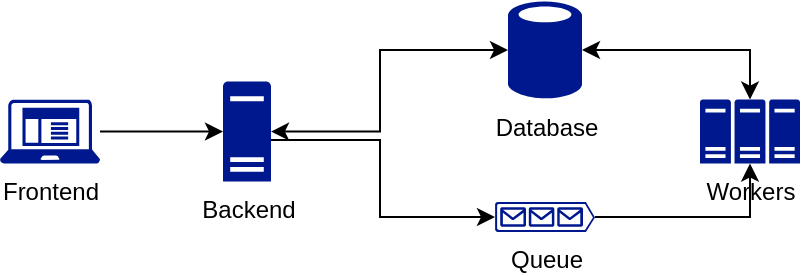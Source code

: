 <mxfile version="21.1.0" type="device">
  <diagram name="Page-1" id="wSMBtfDH9EzOHpZl5nA9">
    <mxGraphModel dx="1021" dy="553" grid="1" gridSize="10" guides="1" tooltips="1" connect="1" arrows="1" fold="1" page="1" pageScale="1" pageWidth="850" pageHeight="1100" math="0" shadow="0">
      <root>
        <mxCell id="0" />
        <mxCell id="1" parent="0" />
        <mxCell id="ppqS9pN-824ywAwCMCm7-34" value="" style="edgeStyle=orthogonalEdgeStyle;rounded=0;orthogonalLoop=1;jettySize=auto;html=1;" edge="1" parent="1" source="ppqS9pN-824ywAwCMCm7-13" target="ppqS9pN-824ywAwCMCm7-23">
          <mxGeometry relative="1" as="geometry" />
        </mxCell>
        <mxCell id="ppqS9pN-824ywAwCMCm7-13" value="Frontend" style="sketch=0;aspect=fixed;pointerEvents=1;shadow=0;dashed=0;html=1;strokeColor=none;labelPosition=center;verticalLabelPosition=bottom;verticalAlign=top;align=center;fillColor=#00188D;shape=mxgraph.mscae.enterprise.client_application" vertex="1" parent="1">
          <mxGeometry x="50" y="49.778" width="50" height="32" as="geometry" />
        </mxCell>
        <mxCell id="ppqS9pN-824ywAwCMCm7-31" value="" style="edgeStyle=orthogonalEdgeStyle;rounded=0;orthogonalLoop=1;jettySize=auto;html=1;" edge="1" parent="1" source="ppqS9pN-824ywAwCMCm7-16" target="ppqS9pN-824ywAwCMCm7-22">
          <mxGeometry relative="1" as="geometry" />
        </mxCell>
        <mxCell id="ppqS9pN-824ywAwCMCm7-16" value="Queue" style="sketch=0;aspect=fixed;pointerEvents=1;shadow=0;dashed=0;html=1;strokeColor=none;labelPosition=center;verticalLabelPosition=bottom;verticalAlign=top;align=center;fillColor=#00188D;shape=mxgraph.azure.queue_generic" vertex="1" parent="1">
          <mxGeometry x="297.5" y="101" width="50" height="15" as="geometry" />
        </mxCell>
        <mxCell id="ppqS9pN-824ywAwCMCm7-30" value="" style="edgeStyle=orthogonalEdgeStyle;rounded=0;orthogonalLoop=1;jettySize=auto;html=1;startArrow=classic;startFill=1;" edge="1" parent="1" source="ppqS9pN-824ywAwCMCm7-20" target="ppqS9pN-824ywAwCMCm7-22">
          <mxGeometry relative="1" as="geometry">
            <Array as="points">
              <mxPoint x="425" y="25" />
            </Array>
          </mxGeometry>
        </mxCell>
        <mxCell id="ppqS9pN-824ywAwCMCm7-20" value="Database" style="sketch=0;aspect=fixed;pointerEvents=1;shadow=0;dashed=0;html=1;strokeColor=none;labelPosition=center;verticalLabelPosition=bottom;verticalAlign=top;align=center;fillColor=#00188D;shape=mxgraph.mscae.enterprise.database_generic" vertex="1" parent="1">
          <mxGeometry x="304" width="37" height="50" as="geometry" />
        </mxCell>
        <mxCell id="ppqS9pN-824ywAwCMCm7-22" value="Workers" style="sketch=0;aspect=fixed;pointerEvents=1;shadow=0;dashed=0;html=1;strokeColor=none;labelPosition=center;verticalLabelPosition=bottom;verticalAlign=top;align=center;fillColor=#00188D;shape=mxgraph.mscae.enterprise.server_farm" vertex="1" parent="1">
          <mxGeometry x="400" y="49.78" width="50" height="32" as="geometry" />
        </mxCell>
        <mxCell id="ppqS9pN-824ywAwCMCm7-29" value="" style="edgeStyle=orthogonalEdgeStyle;rounded=0;orthogonalLoop=1;jettySize=auto;html=1;startArrow=classic;startFill=1;" edge="1" parent="1" source="ppqS9pN-824ywAwCMCm7-23" target="ppqS9pN-824ywAwCMCm7-20">
          <mxGeometry relative="1" as="geometry">
            <Array as="points">
              <mxPoint x="240" y="66" />
              <mxPoint x="240" y="25" />
            </Array>
          </mxGeometry>
        </mxCell>
        <mxCell id="ppqS9pN-824ywAwCMCm7-33" style="edgeStyle=orthogonalEdgeStyle;rounded=0;orthogonalLoop=1;jettySize=auto;html=1;entryX=0;entryY=0.5;entryDx=0;entryDy=0;entryPerimeter=0;" edge="1" parent="1" source="ppqS9pN-824ywAwCMCm7-23" target="ppqS9pN-824ywAwCMCm7-16">
          <mxGeometry relative="1" as="geometry">
            <Array as="points">
              <mxPoint x="240" y="70" />
              <mxPoint x="240" y="108" />
            </Array>
          </mxGeometry>
        </mxCell>
        <mxCell id="ppqS9pN-824ywAwCMCm7-23" value="Backend" style="sketch=0;aspect=fixed;pointerEvents=1;shadow=0;dashed=0;html=1;strokeColor=none;labelPosition=center;verticalLabelPosition=bottom;verticalAlign=top;align=center;fillColor=#00188D;shape=mxgraph.mscae.enterprise.server_generic" vertex="1" parent="1">
          <mxGeometry x="161.5" y="40.778" width="24" height="50" as="geometry" />
        </mxCell>
      </root>
    </mxGraphModel>
  </diagram>
</mxfile>
